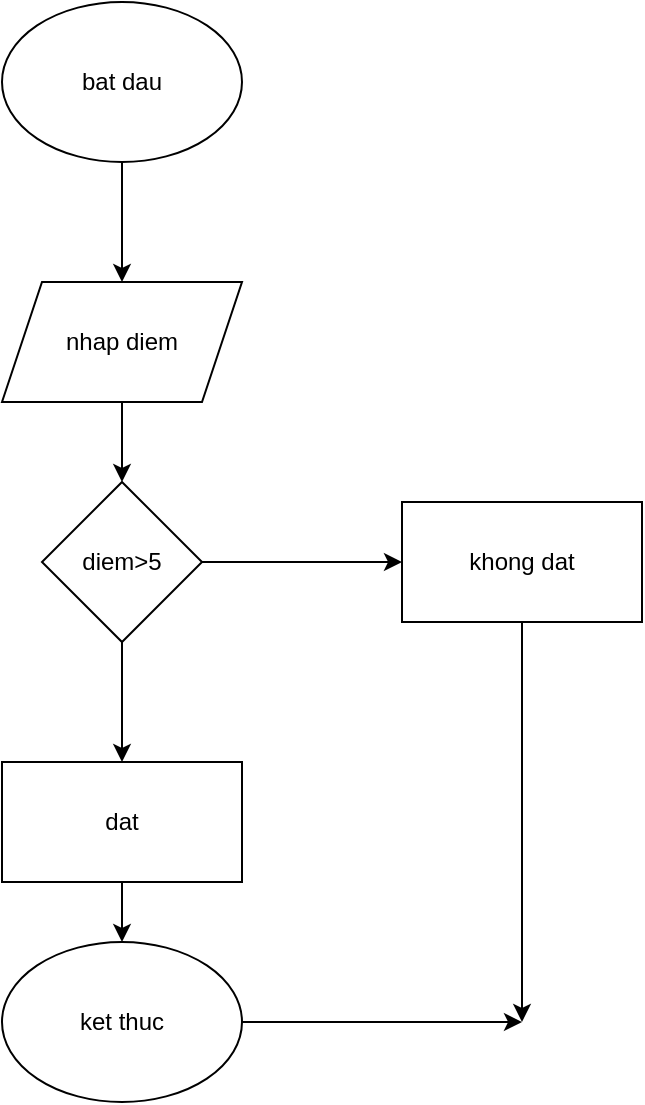 <mxfile version="24.8.6">
  <diagram name="Page-1" id="RX6thqs5UdjD7-aVRRg_">
    <mxGraphModel dx="508" dy="478" grid="1" gridSize="10" guides="1" tooltips="1" connect="1" arrows="1" fold="1" page="1" pageScale="1" pageWidth="850" pageHeight="1100" math="0" shadow="0">
      <root>
        <mxCell id="0" />
        <mxCell id="1" parent="0" />
        <mxCell id="NGcY1DxJzezFRYTDo-iz-37" style="edgeStyle=orthogonalEdgeStyle;rounded=0;orthogonalLoop=1;jettySize=auto;html=1;" edge="1" parent="1" source="NGcY1DxJzezFRYTDo-iz-36">
          <mxGeometry relative="1" as="geometry">
            <mxPoint x="120" y="290" as="targetPoint" />
          </mxGeometry>
        </mxCell>
        <mxCell id="NGcY1DxJzezFRYTDo-iz-36" value="bat dau" style="ellipse;whiteSpace=wrap;html=1;" vertex="1" parent="1">
          <mxGeometry x="60" y="150" width="120" height="80" as="geometry" />
        </mxCell>
        <mxCell id="NGcY1DxJzezFRYTDo-iz-46" style="edgeStyle=orthogonalEdgeStyle;rounded=0;orthogonalLoop=1;jettySize=auto;html=1;" edge="1" parent="1" source="NGcY1DxJzezFRYTDo-iz-45" target="NGcY1DxJzezFRYTDo-iz-47">
          <mxGeometry relative="1" as="geometry">
            <mxPoint x="120" y="430" as="targetPoint" />
          </mxGeometry>
        </mxCell>
        <mxCell id="NGcY1DxJzezFRYTDo-iz-45" value="nhap diem" style="shape=parallelogram;perimeter=parallelogramPerimeter;whiteSpace=wrap;html=1;fixedSize=1;" vertex="1" parent="1">
          <mxGeometry x="60" y="290" width="120" height="60" as="geometry" />
        </mxCell>
        <mxCell id="NGcY1DxJzezFRYTDo-iz-48" style="edgeStyle=orthogonalEdgeStyle;rounded=0;orthogonalLoop=1;jettySize=auto;html=1;" edge="1" parent="1" source="NGcY1DxJzezFRYTDo-iz-47" target="NGcY1DxJzezFRYTDo-iz-49">
          <mxGeometry relative="1" as="geometry">
            <mxPoint x="120" y="560" as="targetPoint" />
          </mxGeometry>
        </mxCell>
        <mxCell id="NGcY1DxJzezFRYTDo-iz-52" style="edgeStyle=orthogonalEdgeStyle;rounded=0;orthogonalLoop=1;jettySize=auto;html=1;" edge="1" parent="1" source="NGcY1DxJzezFRYTDo-iz-47" target="NGcY1DxJzezFRYTDo-iz-53">
          <mxGeometry relative="1" as="geometry">
            <mxPoint x="320" y="430" as="targetPoint" />
          </mxGeometry>
        </mxCell>
        <mxCell id="NGcY1DxJzezFRYTDo-iz-47" value="diem&amp;gt;5" style="rhombus;whiteSpace=wrap;html=1;" vertex="1" parent="1">
          <mxGeometry x="80" y="390" width="80" height="80" as="geometry" />
        </mxCell>
        <mxCell id="NGcY1DxJzezFRYTDo-iz-50" style="edgeStyle=orthogonalEdgeStyle;rounded=0;orthogonalLoop=1;jettySize=auto;html=1;" edge="1" parent="1" source="NGcY1DxJzezFRYTDo-iz-49" target="NGcY1DxJzezFRYTDo-iz-51">
          <mxGeometry relative="1" as="geometry">
            <mxPoint x="120" y="660" as="targetPoint" />
          </mxGeometry>
        </mxCell>
        <mxCell id="NGcY1DxJzezFRYTDo-iz-49" value="dat" style="rounded=0;whiteSpace=wrap;html=1;" vertex="1" parent="1">
          <mxGeometry x="60" y="530" width="120" height="60" as="geometry" />
        </mxCell>
        <mxCell id="NGcY1DxJzezFRYTDo-iz-55" style="edgeStyle=orthogonalEdgeStyle;rounded=0;orthogonalLoop=1;jettySize=auto;html=1;" edge="1" parent="1" source="NGcY1DxJzezFRYTDo-iz-51">
          <mxGeometry relative="1" as="geometry">
            <mxPoint x="320" y="660" as="targetPoint" />
          </mxGeometry>
        </mxCell>
        <mxCell id="NGcY1DxJzezFRYTDo-iz-51" value="ket thuc" style="ellipse;whiteSpace=wrap;html=1;" vertex="1" parent="1">
          <mxGeometry x="60" y="620" width="120" height="80" as="geometry" />
        </mxCell>
        <mxCell id="NGcY1DxJzezFRYTDo-iz-54" style="edgeStyle=orthogonalEdgeStyle;rounded=0;orthogonalLoop=1;jettySize=auto;html=1;" edge="1" parent="1" source="NGcY1DxJzezFRYTDo-iz-53">
          <mxGeometry relative="1" as="geometry">
            <mxPoint x="320" y="660" as="targetPoint" />
          </mxGeometry>
        </mxCell>
        <mxCell id="NGcY1DxJzezFRYTDo-iz-53" value="khong dat" style="rounded=0;whiteSpace=wrap;html=1;" vertex="1" parent="1">
          <mxGeometry x="260" y="400" width="120" height="60" as="geometry" />
        </mxCell>
      </root>
    </mxGraphModel>
  </diagram>
</mxfile>
